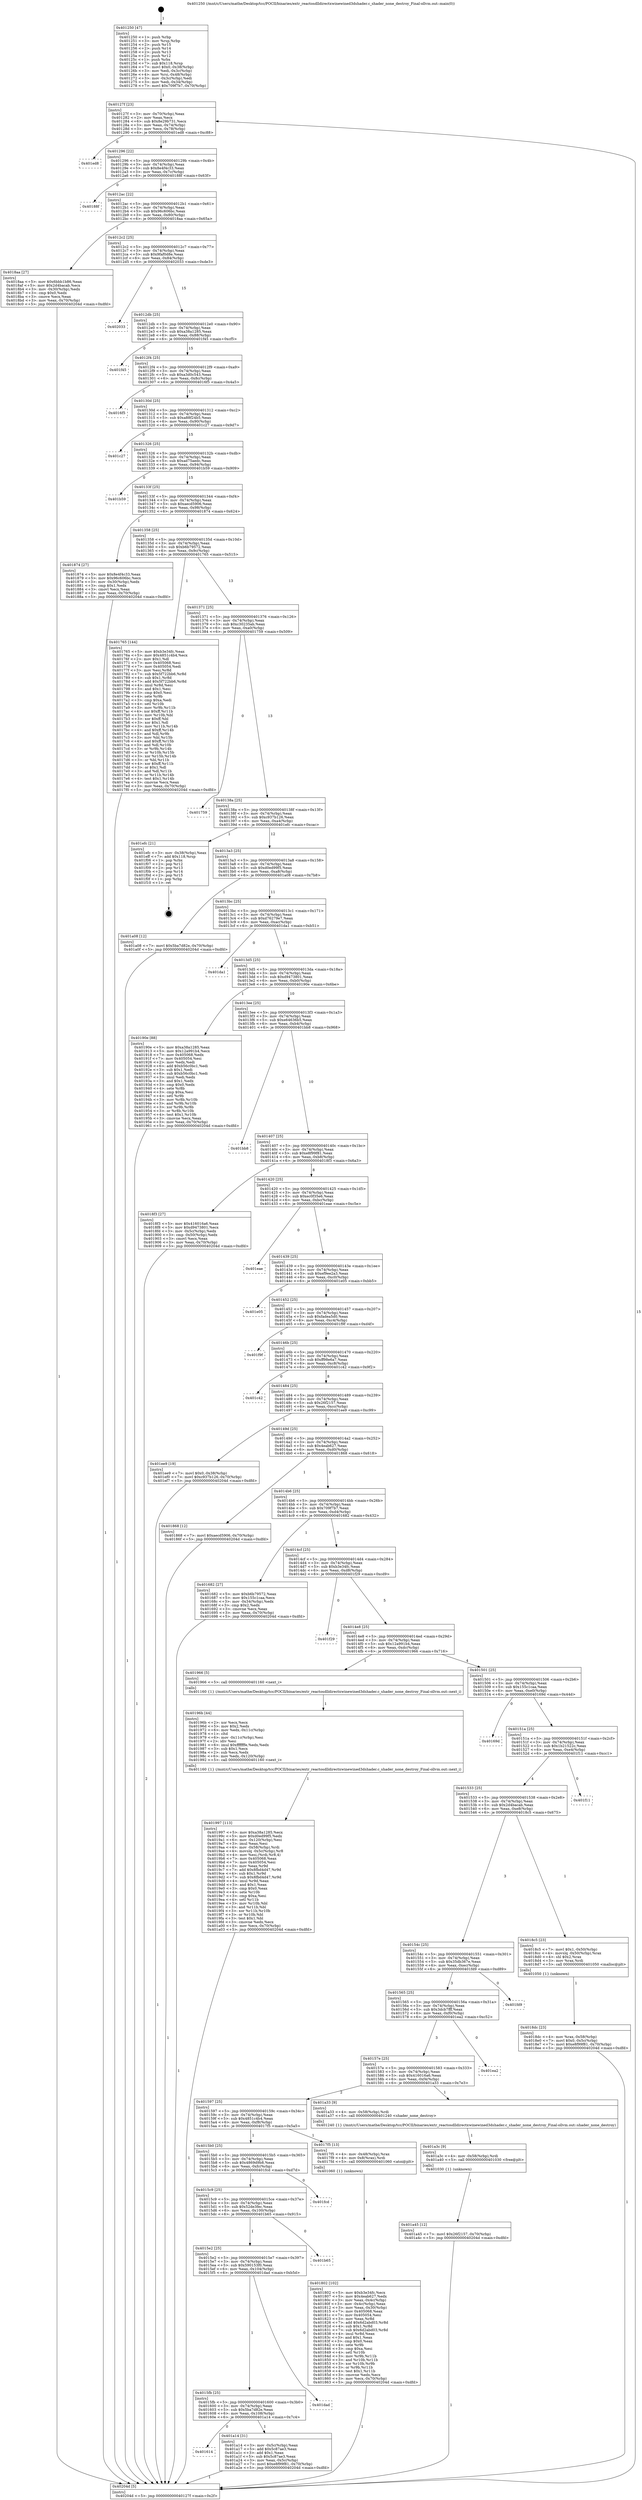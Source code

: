 digraph "0x401250" {
  label = "0x401250 (/mnt/c/Users/mathe/Desktop/tcc/POCII/binaries/extr_reactosdlldirectxwinewined3dshader.c_shader_none_destroy_Final-ollvm.out::main(0))"
  labelloc = "t"
  node[shape=record]

  Entry [label="",width=0.3,height=0.3,shape=circle,fillcolor=black,style=filled]
  "0x40127f" [label="{
     0x40127f [23]\l
     | [instrs]\l
     &nbsp;&nbsp;0x40127f \<+3\>: mov -0x70(%rbp),%eax\l
     &nbsp;&nbsp;0x401282 \<+2\>: mov %eax,%ecx\l
     &nbsp;&nbsp;0x401284 \<+6\>: sub $0x8e29b731,%ecx\l
     &nbsp;&nbsp;0x40128a \<+3\>: mov %eax,-0x74(%rbp)\l
     &nbsp;&nbsp;0x40128d \<+3\>: mov %ecx,-0x78(%rbp)\l
     &nbsp;&nbsp;0x401290 \<+6\>: je 0000000000401ed8 \<main+0xc88\>\l
  }"]
  "0x401ed8" [label="{
     0x401ed8\l
  }", style=dashed]
  "0x401296" [label="{
     0x401296 [22]\l
     | [instrs]\l
     &nbsp;&nbsp;0x401296 \<+5\>: jmp 000000000040129b \<main+0x4b\>\l
     &nbsp;&nbsp;0x40129b \<+3\>: mov -0x74(%rbp),%eax\l
     &nbsp;&nbsp;0x40129e \<+5\>: sub $0x8e4f4c33,%eax\l
     &nbsp;&nbsp;0x4012a3 \<+3\>: mov %eax,-0x7c(%rbp)\l
     &nbsp;&nbsp;0x4012a6 \<+6\>: je 000000000040188f \<main+0x63f\>\l
  }"]
  Exit [label="",width=0.3,height=0.3,shape=circle,fillcolor=black,style=filled,peripheries=2]
  "0x40188f" [label="{
     0x40188f\l
  }", style=dashed]
  "0x4012ac" [label="{
     0x4012ac [22]\l
     | [instrs]\l
     &nbsp;&nbsp;0x4012ac \<+5\>: jmp 00000000004012b1 \<main+0x61\>\l
     &nbsp;&nbsp;0x4012b1 \<+3\>: mov -0x74(%rbp),%eax\l
     &nbsp;&nbsp;0x4012b4 \<+5\>: sub $0x96c606bc,%eax\l
     &nbsp;&nbsp;0x4012b9 \<+3\>: mov %eax,-0x80(%rbp)\l
     &nbsp;&nbsp;0x4012bc \<+6\>: je 00000000004018aa \<main+0x65a\>\l
  }"]
  "0x401a45" [label="{
     0x401a45 [12]\l
     | [instrs]\l
     &nbsp;&nbsp;0x401a45 \<+7\>: movl $0x26f2157,-0x70(%rbp)\l
     &nbsp;&nbsp;0x401a4c \<+5\>: jmp 000000000040204d \<main+0xdfd\>\l
  }"]
  "0x4018aa" [label="{
     0x4018aa [27]\l
     | [instrs]\l
     &nbsp;&nbsp;0x4018aa \<+5\>: mov $0x6bbb1b86,%eax\l
     &nbsp;&nbsp;0x4018af \<+5\>: mov $0x2d4bacab,%ecx\l
     &nbsp;&nbsp;0x4018b4 \<+3\>: mov -0x30(%rbp),%edx\l
     &nbsp;&nbsp;0x4018b7 \<+3\>: cmp $0x0,%edx\l
     &nbsp;&nbsp;0x4018ba \<+3\>: cmove %ecx,%eax\l
     &nbsp;&nbsp;0x4018bd \<+3\>: mov %eax,-0x70(%rbp)\l
     &nbsp;&nbsp;0x4018c0 \<+5\>: jmp 000000000040204d \<main+0xdfd\>\l
  }"]
  "0x4012c2" [label="{
     0x4012c2 [25]\l
     | [instrs]\l
     &nbsp;&nbsp;0x4012c2 \<+5\>: jmp 00000000004012c7 \<main+0x77\>\l
     &nbsp;&nbsp;0x4012c7 \<+3\>: mov -0x74(%rbp),%eax\l
     &nbsp;&nbsp;0x4012ca \<+5\>: sub $0x9faf0d8e,%eax\l
     &nbsp;&nbsp;0x4012cf \<+6\>: mov %eax,-0x84(%rbp)\l
     &nbsp;&nbsp;0x4012d5 \<+6\>: je 0000000000402033 \<main+0xde3\>\l
  }"]
  "0x401a3c" [label="{
     0x401a3c [9]\l
     | [instrs]\l
     &nbsp;&nbsp;0x401a3c \<+4\>: mov -0x58(%rbp),%rdi\l
     &nbsp;&nbsp;0x401a40 \<+5\>: call 0000000000401030 \<free@plt\>\l
     | [calls]\l
     &nbsp;&nbsp;0x401030 \{1\} (unknown)\l
  }"]
  "0x402033" [label="{
     0x402033\l
  }", style=dashed]
  "0x4012db" [label="{
     0x4012db [25]\l
     | [instrs]\l
     &nbsp;&nbsp;0x4012db \<+5\>: jmp 00000000004012e0 \<main+0x90\>\l
     &nbsp;&nbsp;0x4012e0 \<+3\>: mov -0x74(%rbp),%eax\l
     &nbsp;&nbsp;0x4012e3 \<+5\>: sub $0xa38a1285,%eax\l
     &nbsp;&nbsp;0x4012e8 \<+6\>: mov %eax,-0x88(%rbp)\l
     &nbsp;&nbsp;0x4012ee \<+6\>: je 0000000000401f45 \<main+0xcf5\>\l
  }"]
  "0x401614" [label="{
     0x401614\l
  }", style=dashed]
  "0x401f45" [label="{
     0x401f45\l
  }", style=dashed]
  "0x4012f4" [label="{
     0x4012f4 [25]\l
     | [instrs]\l
     &nbsp;&nbsp;0x4012f4 \<+5\>: jmp 00000000004012f9 \<main+0xa9\>\l
     &nbsp;&nbsp;0x4012f9 \<+3\>: mov -0x74(%rbp),%eax\l
     &nbsp;&nbsp;0x4012fc \<+5\>: sub $0xa3d0c543,%eax\l
     &nbsp;&nbsp;0x401301 \<+6\>: mov %eax,-0x8c(%rbp)\l
     &nbsp;&nbsp;0x401307 \<+6\>: je 00000000004016f5 \<main+0x4a5\>\l
  }"]
  "0x401a14" [label="{
     0x401a14 [31]\l
     | [instrs]\l
     &nbsp;&nbsp;0x401a14 \<+3\>: mov -0x5c(%rbp),%eax\l
     &nbsp;&nbsp;0x401a17 \<+5\>: add $0x5c87ae3,%eax\l
     &nbsp;&nbsp;0x401a1c \<+3\>: add $0x1,%eax\l
     &nbsp;&nbsp;0x401a1f \<+5\>: sub $0x5c87ae3,%eax\l
     &nbsp;&nbsp;0x401a24 \<+3\>: mov %eax,-0x5c(%rbp)\l
     &nbsp;&nbsp;0x401a27 \<+7\>: movl $0xe8f99f81,-0x70(%rbp)\l
     &nbsp;&nbsp;0x401a2e \<+5\>: jmp 000000000040204d \<main+0xdfd\>\l
  }"]
  "0x4016f5" [label="{
     0x4016f5\l
  }", style=dashed]
  "0x40130d" [label="{
     0x40130d [25]\l
     | [instrs]\l
     &nbsp;&nbsp;0x40130d \<+5\>: jmp 0000000000401312 \<main+0xc2\>\l
     &nbsp;&nbsp;0x401312 \<+3\>: mov -0x74(%rbp),%eax\l
     &nbsp;&nbsp;0x401315 \<+5\>: sub $0xa88f24b5,%eax\l
     &nbsp;&nbsp;0x40131a \<+6\>: mov %eax,-0x90(%rbp)\l
     &nbsp;&nbsp;0x401320 \<+6\>: je 0000000000401c27 \<main+0x9d7\>\l
  }"]
  "0x4015fb" [label="{
     0x4015fb [25]\l
     | [instrs]\l
     &nbsp;&nbsp;0x4015fb \<+5\>: jmp 0000000000401600 \<main+0x3b0\>\l
     &nbsp;&nbsp;0x401600 \<+3\>: mov -0x74(%rbp),%eax\l
     &nbsp;&nbsp;0x401603 \<+5\>: sub $0x5ba7d82e,%eax\l
     &nbsp;&nbsp;0x401608 \<+6\>: mov %eax,-0x108(%rbp)\l
     &nbsp;&nbsp;0x40160e \<+6\>: je 0000000000401a14 \<main+0x7c4\>\l
  }"]
  "0x401c27" [label="{
     0x401c27\l
  }", style=dashed]
  "0x401326" [label="{
     0x401326 [25]\l
     | [instrs]\l
     &nbsp;&nbsp;0x401326 \<+5\>: jmp 000000000040132b \<main+0xdb\>\l
     &nbsp;&nbsp;0x40132b \<+3\>: mov -0x74(%rbp),%eax\l
     &nbsp;&nbsp;0x40132e \<+5\>: sub $0xad75aedc,%eax\l
     &nbsp;&nbsp;0x401333 \<+6\>: mov %eax,-0x94(%rbp)\l
     &nbsp;&nbsp;0x401339 \<+6\>: je 0000000000401b59 \<main+0x909\>\l
  }"]
  "0x401dad" [label="{
     0x401dad\l
  }", style=dashed]
  "0x401b59" [label="{
     0x401b59\l
  }", style=dashed]
  "0x40133f" [label="{
     0x40133f [25]\l
     | [instrs]\l
     &nbsp;&nbsp;0x40133f \<+5\>: jmp 0000000000401344 \<main+0xf4\>\l
     &nbsp;&nbsp;0x401344 \<+3\>: mov -0x74(%rbp),%eax\l
     &nbsp;&nbsp;0x401347 \<+5\>: sub $0xaecd5906,%eax\l
     &nbsp;&nbsp;0x40134c \<+6\>: mov %eax,-0x98(%rbp)\l
     &nbsp;&nbsp;0x401352 \<+6\>: je 0000000000401874 \<main+0x624\>\l
  }"]
  "0x4015e2" [label="{
     0x4015e2 [25]\l
     | [instrs]\l
     &nbsp;&nbsp;0x4015e2 \<+5\>: jmp 00000000004015e7 \<main+0x397\>\l
     &nbsp;&nbsp;0x4015e7 \<+3\>: mov -0x74(%rbp),%eax\l
     &nbsp;&nbsp;0x4015ea \<+5\>: sub $0x590153f0,%eax\l
     &nbsp;&nbsp;0x4015ef \<+6\>: mov %eax,-0x104(%rbp)\l
     &nbsp;&nbsp;0x4015f5 \<+6\>: je 0000000000401dad \<main+0xb5d\>\l
  }"]
  "0x401874" [label="{
     0x401874 [27]\l
     | [instrs]\l
     &nbsp;&nbsp;0x401874 \<+5\>: mov $0x8e4f4c33,%eax\l
     &nbsp;&nbsp;0x401879 \<+5\>: mov $0x96c606bc,%ecx\l
     &nbsp;&nbsp;0x40187e \<+3\>: mov -0x30(%rbp),%edx\l
     &nbsp;&nbsp;0x401881 \<+3\>: cmp $0x1,%edx\l
     &nbsp;&nbsp;0x401884 \<+3\>: cmovl %ecx,%eax\l
     &nbsp;&nbsp;0x401887 \<+3\>: mov %eax,-0x70(%rbp)\l
     &nbsp;&nbsp;0x40188a \<+5\>: jmp 000000000040204d \<main+0xdfd\>\l
  }"]
  "0x401358" [label="{
     0x401358 [25]\l
     | [instrs]\l
     &nbsp;&nbsp;0x401358 \<+5\>: jmp 000000000040135d \<main+0x10d\>\l
     &nbsp;&nbsp;0x40135d \<+3\>: mov -0x74(%rbp),%eax\l
     &nbsp;&nbsp;0x401360 \<+5\>: sub $0xb6b79572,%eax\l
     &nbsp;&nbsp;0x401365 \<+6\>: mov %eax,-0x9c(%rbp)\l
     &nbsp;&nbsp;0x40136b \<+6\>: je 0000000000401765 \<main+0x515\>\l
  }"]
  "0x401b65" [label="{
     0x401b65\l
  }", style=dashed]
  "0x401765" [label="{
     0x401765 [144]\l
     | [instrs]\l
     &nbsp;&nbsp;0x401765 \<+5\>: mov $0xb3e34fc,%eax\l
     &nbsp;&nbsp;0x40176a \<+5\>: mov $0x4851c4b4,%ecx\l
     &nbsp;&nbsp;0x40176f \<+2\>: mov $0x1,%dl\l
     &nbsp;&nbsp;0x401771 \<+7\>: mov 0x405068,%esi\l
     &nbsp;&nbsp;0x401778 \<+7\>: mov 0x405054,%edi\l
     &nbsp;&nbsp;0x40177f \<+3\>: mov %esi,%r8d\l
     &nbsp;&nbsp;0x401782 \<+7\>: sub $0x5f722bb6,%r8d\l
     &nbsp;&nbsp;0x401789 \<+4\>: sub $0x1,%r8d\l
     &nbsp;&nbsp;0x40178d \<+7\>: add $0x5f722bb6,%r8d\l
     &nbsp;&nbsp;0x401794 \<+4\>: imul %r8d,%esi\l
     &nbsp;&nbsp;0x401798 \<+3\>: and $0x1,%esi\l
     &nbsp;&nbsp;0x40179b \<+3\>: cmp $0x0,%esi\l
     &nbsp;&nbsp;0x40179e \<+4\>: sete %r9b\l
     &nbsp;&nbsp;0x4017a2 \<+3\>: cmp $0xa,%edi\l
     &nbsp;&nbsp;0x4017a5 \<+4\>: setl %r10b\l
     &nbsp;&nbsp;0x4017a9 \<+3\>: mov %r9b,%r11b\l
     &nbsp;&nbsp;0x4017ac \<+4\>: xor $0xff,%r11b\l
     &nbsp;&nbsp;0x4017b0 \<+3\>: mov %r10b,%bl\l
     &nbsp;&nbsp;0x4017b3 \<+3\>: xor $0xff,%bl\l
     &nbsp;&nbsp;0x4017b6 \<+3\>: xor $0x1,%dl\l
     &nbsp;&nbsp;0x4017b9 \<+3\>: mov %r11b,%r14b\l
     &nbsp;&nbsp;0x4017bc \<+4\>: and $0xff,%r14b\l
     &nbsp;&nbsp;0x4017c0 \<+3\>: and %dl,%r9b\l
     &nbsp;&nbsp;0x4017c3 \<+3\>: mov %bl,%r15b\l
     &nbsp;&nbsp;0x4017c6 \<+4\>: and $0xff,%r15b\l
     &nbsp;&nbsp;0x4017ca \<+3\>: and %dl,%r10b\l
     &nbsp;&nbsp;0x4017cd \<+3\>: or %r9b,%r14b\l
     &nbsp;&nbsp;0x4017d0 \<+3\>: or %r10b,%r15b\l
     &nbsp;&nbsp;0x4017d3 \<+3\>: xor %r15b,%r14b\l
     &nbsp;&nbsp;0x4017d6 \<+3\>: or %bl,%r11b\l
     &nbsp;&nbsp;0x4017d9 \<+4\>: xor $0xff,%r11b\l
     &nbsp;&nbsp;0x4017dd \<+3\>: or $0x1,%dl\l
     &nbsp;&nbsp;0x4017e0 \<+3\>: and %dl,%r11b\l
     &nbsp;&nbsp;0x4017e3 \<+3\>: or %r11b,%r14b\l
     &nbsp;&nbsp;0x4017e6 \<+4\>: test $0x1,%r14b\l
     &nbsp;&nbsp;0x4017ea \<+3\>: cmovne %ecx,%eax\l
     &nbsp;&nbsp;0x4017ed \<+3\>: mov %eax,-0x70(%rbp)\l
     &nbsp;&nbsp;0x4017f0 \<+5\>: jmp 000000000040204d \<main+0xdfd\>\l
  }"]
  "0x401371" [label="{
     0x401371 [25]\l
     | [instrs]\l
     &nbsp;&nbsp;0x401371 \<+5\>: jmp 0000000000401376 \<main+0x126\>\l
     &nbsp;&nbsp;0x401376 \<+3\>: mov -0x74(%rbp),%eax\l
     &nbsp;&nbsp;0x401379 \<+5\>: sub $0xc30235ab,%eax\l
     &nbsp;&nbsp;0x40137e \<+6\>: mov %eax,-0xa0(%rbp)\l
     &nbsp;&nbsp;0x401384 \<+6\>: je 0000000000401759 \<main+0x509\>\l
  }"]
  "0x4015c9" [label="{
     0x4015c9 [25]\l
     | [instrs]\l
     &nbsp;&nbsp;0x4015c9 \<+5\>: jmp 00000000004015ce \<main+0x37e\>\l
     &nbsp;&nbsp;0x4015ce \<+3\>: mov -0x74(%rbp),%eax\l
     &nbsp;&nbsp;0x4015d1 \<+5\>: sub $0x52de3fec,%eax\l
     &nbsp;&nbsp;0x4015d6 \<+6\>: mov %eax,-0x100(%rbp)\l
     &nbsp;&nbsp;0x4015dc \<+6\>: je 0000000000401b65 \<main+0x915\>\l
  }"]
  "0x401759" [label="{
     0x401759\l
  }", style=dashed]
  "0x40138a" [label="{
     0x40138a [25]\l
     | [instrs]\l
     &nbsp;&nbsp;0x40138a \<+5\>: jmp 000000000040138f \<main+0x13f\>\l
     &nbsp;&nbsp;0x40138f \<+3\>: mov -0x74(%rbp),%eax\l
     &nbsp;&nbsp;0x401392 \<+5\>: sub $0xc937b126,%eax\l
     &nbsp;&nbsp;0x401397 \<+6\>: mov %eax,-0xa4(%rbp)\l
     &nbsp;&nbsp;0x40139d \<+6\>: je 0000000000401efc \<main+0xcac\>\l
  }"]
  "0x401fcd" [label="{
     0x401fcd\l
  }", style=dashed]
  "0x401efc" [label="{
     0x401efc [21]\l
     | [instrs]\l
     &nbsp;&nbsp;0x401efc \<+3\>: mov -0x38(%rbp),%eax\l
     &nbsp;&nbsp;0x401eff \<+7\>: add $0x118,%rsp\l
     &nbsp;&nbsp;0x401f06 \<+1\>: pop %rbx\l
     &nbsp;&nbsp;0x401f07 \<+2\>: pop %r12\l
     &nbsp;&nbsp;0x401f09 \<+2\>: pop %r13\l
     &nbsp;&nbsp;0x401f0b \<+2\>: pop %r14\l
     &nbsp;&nbsp;0x401f0d \<+2\>: pop %r15\l
     &nbsp;&nbsp;0x401f0f \<+1\>: pop %rbp\l
     &nbsp;&nbsp;0x401f10 \<+1\>: ret\l
  }"]
  "0x4013a3" [label="{
     0x4013a3 [25]\l
     | [instrs]\l
     &nbsp;&nbsp;0x4013a3 \<+5\>: jmp 00000000004013a8 \<main+0x158\>\l
     &nbsp;&nbsp;0x4013a8 \<+3\>: mov -0x74(%rbp),%eax\l
     &nbsp;&nbsp;0x4013ab \<+5\>: sub $0xd0ed99f5,%eax\l
     &nbsp;&nbsp;0x4013b0 \<+6\>: mov %eax,-0xa8(%rbp)\l
     &nbsp;&nbsp;0x4013b6 \<+6\>: je 0000000000401a08 \<main+0x7b8\>\l
  }"]
  "0x401997" [label="{
     0x401997 [113]\l
     | [instrs]\l
     &nbsp;&nbsp;0x401997 \<+5\>: mov $0xa38a1285,%ecx\l
     &nbsp;&nbsp;0x40199c \<+5\>: mov $0xd0ed99f5,%edx\l
     &nbsp;&nbsp;0x4019a1 \<+6\>: mov -0x120(%rbp),%esi\l
     &nbsp;&nbsp;0x4019a7 \<+3\>: imul %eax,%esi\l
     &nbsp;&nbsp;0x4019aa \<+4\>: mov -0x58(%rbp),%rdi\l
     &nbsp;&nbsp;0x4019ae \<+4\>: movslq -0x5c(%rbp),%r8\l
     &nbsp;&nbsp;0x4019b2 \<+4\>: mov %esi,(%rdi,%r8,4)\l
     &nbsp;&nbsp;0x4019b6 \<+7\>: mov 0x405068,%eax\l
     &nbsp;&nbsp;0x4019bd \<+7\>: mov 0x405054,%esi\l
     &nbsp;&nbsp;0x4019c4 \<+3\>: mov %eax,%r9d\l
     &nbsp;&nbsp;0x4019c7 \<+7\>: add $0x8fbd4d47,%r9d\l
     &nbsp;&nbsp;0x4019ce \<+4\>: sub $0x1,%r9d\l
     &nbsp;&nbsp;0x4019d2 \<+7\>: sub $0x8fbd4d47,%r9d\l
     &nbsp;&nbsp;0x4019d9 \<+4\>: imul %r9d,%eax\l
     &nbsp;&nbsp;0x4019dd \<+3\>: and $0x1,%eax\l
     &nbsp;&nbsp;0x4019e0 \<+3\>: cmp $0x0,%eax\l
     &nbsp;&nbsp;0x4019e3 \<+4\>: sete %r10b\l
     &nbsp;&nbsp;0x4019e7 \<+3\>: cmp $0xa,%esi\l
     &nbsp;&nbsp;0x4019ea \<+4\>: setl %r11b\l
     &nbsp;&nbsp;0x4019ee \<+3\>: mov %r10b,%bl\l
     &nbsp;&nbsp;0x4019f1 \<+3\>: and %r11b,%bl\l
     &nbsp;&nbsp;0x4019f4 \<+3\>: xor %r11b,%r10b\l
     &nbsp;&nbsp;0x4019f7 \<+3\>: or %r10b,%bl\l
     &nbsp;&nbsp;0x4019fa \<+3\>: test $0x1,%bl\l
     &nbsp;&nbsp;0x4019fd \<+3\>: cmovne %edx,%ecx\l
     &nbsp;&nbsp;0x401a00 \<+3\>: mov %ecx,-0x70(%rbp)\l
     &nbsp;&nbsp;0x401a03 \<+5\>: jmp 000000000040204d \<main+0xdfd\>\l
  }"]
  "0x401a08" [label="{
     0x401a08 [12]\l
     | [instrs]\l
     &nbsp;&nbsp;0x401a08 \<+7\>: movl $0x5ba7d82e,-0x70(%rbp)\l
     &nbsp;&nbsp;0x401a0f \<+5\>: jmp 000000000040204d \<main+0xdfd\>\l
  }"]
  "0x4013bc" [label="{
     0x4013bc [25]\l
     | [instrs]\l
     &nbsp;&nbsp;0x4013bc \<+5\>: jmp 00000000004013c1 \<main+0x171\>\l
     &nbsp;&nbsp;0x4013c1 \<+3\>: mov -0x74(%rbp),%eax\l
     &nbsp;&nbsp;0x4013c4 \<+5\>: sub $0xd76279e7,%eax\l
     &nbsp;&nbsp;0x4013c9 \<+6\>: mov %eax,-0xac(%rbp)\l
     &nbsp;&nbsp;0x4013cf \<+6\>: je 0000000000401da1 \<main+0xb51\>\l
  }"]
  "0x40196b" [label="{
     0x40196b [44]\l
     | [instrs]\l
     &nbsp;&nbsp;0x40196b \<+2\>: xor %ecx,%ecx\l
     &nbsp;&nbsp;0x40196d \<+5\>: mov $0x2,%edx\l
     &nbsp;&nbsp;0x401972 \<+6\>: mov %edx,-0x11c(%rbp)\l
     &nbsp;&nbsp;0x401978 \<+1\>: cltd\l
     &nbsp;&nbsp;0x401979 \<+6\>: mov -0x11c(%rbp),%esi\l
     &nbsp;&nbsp;0x40197f \<+2\>: idiv %esi\l
     &nbsp;&nbsp;0x401981 \<+6\>: imul $0xfffffffe,%edx,%edx\l
     &nbsp;&nbsp;0x401987 \<+3\>: sub $0x1,%ecx\l
     &nbsp;&nbsp;0x40198a \<+2\>: sub %ecx,%edx\l
     &nbsp;&nbsp;0x40198c \<+6\>: mov %edx,-0x120(%rbp)\l
     &nbsp;&nbsp;0x401992 \<+5\>: call 0000000000401160 \<next_i\>\l
     | [calls]\l
     &nbsp;&nbsp;0x401160 \{1\} (/mnt/c/Users/mathe/Desktop/tcc/POCII/binaries/extr_reactosdlldirectxwinewined3dshader.c_shader_none_destroy_Final-ollvm.out::next_i)\l
  }"]
  "0x401da1" [label="{
     0x401da1\l
  }", style=dashed]
  "0x4013d5" [label="{
     0x4013d5 [25]\l
     | [instrs]\l
     &nbsp;&nbsp;0x4013d5 \<+5\>: jmp 00000000004013da \<main+0x18a\>\l
     &nbsp;&nbsp;0x4013da \<+3\>: mov -0x74(%rbp),%eax\l
     &nbsp;&nbsp;0x4013dd \<+5\>: sub $0xd9473801,%eax\l
     &nbsp;&nbsp;0x4013e2 \<+6\>: mov %eax,-0xb0(%rbp)\l
     &nbsp;&nbsp;0x4013e8 \<+6\>: je 000000000040190e \<main+0x6be\>\l
  }"]
  "0x4018dc" [label="{
     0x4018dc [23]\l
     | [instrs]\l
     &nbsp;&nbsp;0x4018dc \<+4\>: mov %rax,-0x58(%rbp)\l
     &nbsp;&nbsp;0x4018e0 \<+7\>: movl $0x0,-0x5c(%rbp)\l
     &nbsp;&nbsp;0x4018e7 \<+7\>: movl $0xe8f99f81,-0x70(%rbp)\l
     &nbsp;&nbsp;0x4018ee \<+5\>: jmp 000000000040204d \<main+0xdfd\>\l
  }"]
  "0x40190e" [label="{
     0x40190e [88]\l
     | [instrs]\l
     &nbsp;&nbsp;0x40190e \<+5\>: mov $0xa38a1285,%eax\l
     &nbsp;&nbsp;0x401913 \<+5\>: mov $0x12a991b4,%ecx\l
     &nbsp;&nbsp;0x401918 \<+7\>: mov 0x405068,%edx\l
     &nbsp;&nbsp;0x40191f \<+7\>: mov 0x405054,%esi\l
     &nbsp;&nbsp;0x401926 \<+2\>: mov %edx,%edi\l
     &nbsp;&nbsp;0x401928 \<+6\>: add $0xb56c0bc1,%edi\l
     &nbsp;&nbsp;0x40192e \<+3\>: sub $0x1,%edi\l
     &nbsp;&nbsp;0x401931 \<+6\>: sub $0xb56c0bc1,%edi\l
     &nbsp;&nbsp;0x401937 \<+3\>: imul %edi,%edx\l
     &nbsp;&nbsp;0x40193a \<+3\>: and $0x1,%edx\l
     &nbsp;&nbsp;0x40193d \<+3\>: cmp $0x0,%edx\l
     &nbsp;&nbsp;0x401940 \<+4\>: sete %r8b\l
     &nbsp;&nbsp;0x401944 \<+3\>: cmp $0xa,%esi\l
     &nbsp;&nbsp;0x401947 \<+4\>: setl %r9b\l
     &nbsp;&nbsp;0x40194b \<+3\>: mov %r8b,%r10b\l
     &nbsp;&nbsp;0x40194e \<+3\>: and %r9b,%r10b\l
     &nbsp;&nbsp;0x401951 \<+3\>: xor %r9b,%r8b\l
     &nbsp;&nbsp;0x401954 \<+3\>: or %r8b,%r10b\l
     &nbsp;&nbsp;0x401957 \<+4\>: test $0x1,%r10b\l
     &nbsp;&nbsp;0x40195b \<+3\>: cmovne %ecx,%eax\l
     &nbsp;&nbsp;0x40195e \<+3\>: mov %eax,-0x70(%rbp)\l
     &nbsp;&nbsp;0x401961 \<+5\>: jmp 000000000040204d \<main+0xdfd\>\l
  }"]
  "0x4013ee" [label="{
     0x4013ee [25]\l
     | [instrs]\l
     &nbsp;&nbsp;0x4013ee \<+5\>: jmp 00000000004013f3 \<main+0x1a3\>\l
     &nbsp;&nbsp;0x4013f3 \<+3\>: mov -0x74(%rbp),%eax\l
     &nbsp;&nbsp;0x4013f6 \<+5\>: sub $0xe64636b5,%eax\l
     &nbsp;&nbsp;0x4013fb \<+6\>: mov %eax,-0xb4(%rbp)\l
     &nbsp;&nbsp;0x401401 \<+6\>: je 0000000000401bb8 \<main+0x968\>\l
  }"]
  "0x401802" [label="{
     0x401802 [102]\l
     | [instrs]\l
     &nbsp;&nbsp;0x401802 \<+5\>: mov $0xb3e34fc,%ecx\l
     &nbsp;&nbsp;0x401807 \<+5\>: mov $0x4eab627,%edx\l
     &nbsp;&nbsp;0x40180c \<+3\>: mov %eax,-0x4c(%rbp)\l
     &nbsp;&nbsp;0x40180f \<+3\>: mov -0x4c(%rbp),%eax\l
     &nbsp;&nbsp;0x401812 \<+3\>: mov %eax,-0x30(%rbp)\l
     &nbsp;&nbsp;0x401815 \<+7\>: mov 0x405068,%eax\l
     &nbsp;&nbsp;0x40181c \<+7\>: mov 0x405054,%esi\l
     &nbsp;&nbsp;0x401823 \<+3\>: mov %eax,%r8d\l
     &nbsp;&nbsp;0x401826 \<+7\>: add $0x6d2abd03,%r8d\l
     &nbsp;&nbsp;0x40182d \<+4\>: sub $0x1,%r8d\l
     &nbsp;&nbsp;0x401831 \<+7\>: sub $0x6d2abd03,%r8d\l
     &nbsp;&nbsp;0x401838 \<+4\>: imul %r8d,%eax\l
     &nbsp;&nbsp;0x40183c \<+3\>: and $0x1,%eax\l
     &nbsp;&nbsp;0x40183f \<+3\>: cmp $0x0,%eax\l
     &nbsp;&nbsp;0x401842 \<+4\>: sete %r9b\l
     &nbsp;&nbsp;0x401846 \<+3\>: cmp $0xa,%esi\l
     &nbsp;&nbsp;0x401849 \<+4\>: setl %r10b\l
     &nbsp;&nbsp;0x40184d \<+3\>: mov %r9b,%r11b\l
     &nbsp;&nbsp;0x401850 \<+3\>: and %r10b,%r11b\l
     &nbsp;&nbsp;0x401853 \<+3\>: xor %r10b,%r9b\l
     &nbsp;&nbsp;0x401856 \<+3\>: or %r9b,%r11b\l
     &nbsp;&nbsp;0x401859 \<+4\>: test $0x1,%r11b\l
     &nbsp;&nbsp;0x40185d \<+3\>: cmovne %edx,%ecx\l
     &nbsp;&nbsp;0x401860 \<+3\>: mov %ecx,-0x70(%rbp)\l
     &nbsp;&nbsp;0x401863 \<+5\>: jmp 000000000040204d \<main+0xdfd\>\l
  }"]
  "0x401bb8" [label="{
     0x401bb8\l
  }", style=dashed]
  "0x401407" [label="{
     0x401407 [25]\l
     | [instrs]\l
     &nbsp;&nbsp;0x401407 \<+5\>: jmp 000000000040140c \<main+0x1bc\>\l
     &nbsp;&nbsp;0x40140c \<+3\>: mov -0x74(%rbp),%eax\l
     &nbsp;&nbsp;0x40140f \<+5\>: sub $0xe8f99f81,%eax\l
     &nbsp;&nbsp;0x401414 \<+6\>: mov %eax,-0xb8(%rbp)\l
     &nbsp;&nbsp;0x40141a \<+6\>: je 00000000004018f3 \<main+0x6a3\>\l
  }"]
  "0x4015b0" [label="{
     0x4015b0 [25]\l
     | [instrs]\l
     &nbsp;&nbsp;0x4015b0 \<+5\>: jmp 00000000004015b5 \<main+0x365\>\l
     &nbsp;&nbsp;0x4015b5 \<+3\>: mov -0x74(%rbp),%eax\l
     &nbsp;&nbsp;0x4015b8 \<+5\>: sub $0x4869d9b8,%eax\l
     &nbsp;&nbsp;0x4015bd \<+6\>: mov %eax,-0xfc(%rbp)\l
     &nbsp;&nbsp;0x4015c3 \<+6\>: je 0000000000401fcd \<main+0xd7d\>\l
  }"]
  "0x4018f3" [label="{
     0x4018f3 [27]\l
     | [instrs]\l
     &nbsp;&nbsp;0x4018f3 \<+5\>: mov $0x416016a6,%eax\l
     &nbsp;&nbsp;0x4018f8 \<+5\>: mov $0xd9473801,%ecx\l
     &nbsp;&nbsp;0x4018fd \<+3\>: mov -0x5c(%rbp),%edx\l
     &nbsp;&nbsp;0x401900 \<+3\>: cmp -0x50(%rbp),%edx\l
     &nbsp;&nbsp;0x401903 \<+3\>: cmovl %ecx,%eax\l
     &nbsp;&nbsp;0x401906 \<+3\>: mov %eax,-0x70(%rbp)\l
     &nbsp;&nbsp;0x401909 \<+5\>: jmp 000000000040204d \<main+0xdfd\>\l
  }"]
  "0x401420" [label="{
     0x401420 [25]\l
     | [instrs]\l
     &nbsp;&nbsp;0x401420 \<+5\>: jmp 0000000000401425 \<main+0x1d5\>\l
     &nbsp;&nbsp;0x401425 \<+3\>: mov -0x74(%rbp),%eax\l
     &nbsp;&nbsp;0x401428 \<+5\>: sub $0xec0f35e6,%eax\l
     &nbsp;&nbsp;0x40142d \<+6\>: mov %eax,-0xbc(%rbp)\l
     &nbsp;&nbsp;0x401433 \<+6\>: je 0000000000401eae \<main+0xc5e\>\l
  }"]
  "0x4017f5" [label="{
     0x4017f5 [13]\l
     | [instrs]\l
     &nbsp;&nbsp;0x4017f5 \<+4\>: mov -0x48(%rbp),%rax\l
     &nbsp;&nbsp;0x4017f9 \<+4\>: mov 0x8(%rax),%rdi\l
     &nbsp;&nbsp;0x4017fd \<+5\>: call 0000000000401060 \<atoi@plt\>\l
     | [calls]\l
     &nbsp;&nbsp;0x401060 \{1\} (unknown)\l
  }"]
  "0x401eae" [label="{
     0x401eae\l
  }", style=dashed]
  "0x401439" [label="{
     0x401439 [25]\l
     | [instrs]\l
     &nbsp;&nbsp;0x401439 \<+5\>: jmp 000000000040143e \<main+0x1ee\>\l
     &nbsp;&nbsp;0x40143e \<+3\>: mov -0x74(%rbp),%eax\l
     &nbsp;&nbsp;0x401441 \<+5\>: sub $0xef9ee2a3,%eax\l
     &nbsp;&nbsp;0x401446 \<+6\>: mov %eax,-0xc0(%rbp)\l
     &nbsp;&nbsp;0x40144c \<+6\>: je 0000000000401e05 \<main+0xbb5\>\l
  }"]
  "0x401597" [label="{
     0x401597 [25]\l
     | [instrs]\l
     &nbsp;&nbsp;0x401597 \<+5\>: jmp 000000000040159c \<main+0x34c\>\l
     &nbsp;&nbsp;0x40159c \<+3\>: mov -0x74(%rbp),%eax\l
     &nbsp;&nbsp;0x40159f \<+5\>: sub $0x4851c4b4,%eax\l
     &nbsp;&nbsp;0x4015a4 \<+6\>: mov %eax,-0xf8(%rbp)\l
     &nbsp;&nbsp;0x4015aa \<+6\>: je 00000000004017f5 \<main+0x5a5\>\l
  }"]
  "0x401e05" [label="{
     0x401e05\l
  }", style=dashed]
  "0x401452" [label="{
     0x401452 [25]\l
     | [instrs]\l
     &nbsp;&nbsp;0x401452 \<+5\>: jmp 0000000000401457 \<main+0x207\>\l
     &nbsp;&nbsp;0x401457 \<+3\>: mov -0x74(%rbp),%eax\l
     &nbsp;&nbsp;0x40145a \<+5\>: sub $0xfadea5d0,%eax\l
     &nbsp;&nbsp;0x40145f \<+6\>: mov %eax,-0xc4(%rbp)\l
     &nbsp;&nbsp;0x401465 \<+6\>: je 0000000000401f9f \<main+0xd4f\>\l
  }"]
  "0x401a33" [label="{
     0x401a33 [9]\l
     | [instrs]\l
     &nbsp;&nbsp;0x401a33 \<+4\>: mov -0x58(%rbp),%rdi\l
     &nbsp;&nbsp;0x401a37 \<+5\>: call 0000000000401240 \<shader_none_destroy\>\l
     | [calls]\l
     &nbsp;&nbsp;0x401240 \{1\} (/mnt/c/Users/mathe/Desktop/tcc/POCII/binaries/extr_reactosdlldirectxwinewined3dshader.c_shader_none_destroy_Final-ollvm.out::shader_none_destroy)\l
  }"]
  "0x401f9f" [label="{
     0x401f9f\l
  }", style=dashed]
  "0x40146b" [label="{
     0x40146b [25]\l
     | [instrs]\l
     &nbsp;&nbsp;0x40146b \<+5\>: jmp 0000000000401470 \<main+0x220\>\l
     &nbsp;&nbsp;0x401470 \<+3\>: mov -0x74(%rbp),%eax\l
     &nbsp;&nbsp;0x401473 \<+5\>: sub $0xff98e6a7,%eax\l
     &nbsp;&nbsp;0x401478 \<+6\>: mov %eax,-0xc8(%rbp)\l
     &nbsp;&nbsp;0x40147e \<+6\>: je 0000000000401c42 \<main+0x9f2\>\l
  }"]
  "0x40157e" [label="{
     0x40157e [25]\l
     | [instrs]\l
     &nbsp;&nbsp;0x40157e \<+5\>: jmp 0000000000401583 \<main+0x333\>\l
     &nbsp;&nbsp;0x401583 \<+3\>: mov -0x74(%rbp),%eax\l
     &nbsp;&nbsp;0x401586 \<+5\>: sub $0x416016a6,%eax\l
     &nbsp;&nbsp;0x40158b \<+6\>: mov %eax,-0xf4(%rbp)\l
     &nbsp;&nbsp;0x401591 \<+6\>: je 0000000000401a33 \<main+0x7e3\>\l
  }"]
  "0x401c42" [label="{
     0x401c42\l
  }", style=dashed]
  "0x401484" [label="{
     0x401484 [25]\l
     | [instrs]\l
     &nbsp;&nbsp;0x401484 \<+5\>: jmp 0000000000401489 \<main+0x239\>\l
     &nbsp;&nbsp;0x401489 \<+3\>: mov -0x74(%rbp),%eax\l
     &nbsp;&nbsp;0x40148c \<+5\>: sub $0x26f2157,%eax\l
     &nbsp;&nbsp;0x401491 \<+6\>: mov %eax,-0xcc(%rbp)\l
     &nbsp;&nbsp;0x401497 \<+6\>: je 0000000000401ee9 \<main+0xc99\>\l
  }"]
  "0x401ea2" [label="{
     0x401ea2\l
  }", style=dashed]
  "0x401ee9" [label="{
     0x401ee9 [19]\l
     | [instrs]\l
     &nbsp;&nbsp;0x401ee9 \<+7\>: movl $0x0,-0x38(%rbp)\l
     &nbsp;&nbsp;0x401ef0 \<+7\>: movl $0xc937b126,-0x70(%rbp)\l
     &nbsp;&nbsp;0x401ef7 \<+5\>: jmp 000000000040204d \<main+0xdfd\>\l
  }"]
  "0x40149d" [label="{
     0x40149d [25]\l
     | [instrs]\l
     &nbsp;&nbsp;0x40149d \<+5\>: jmp 00000000004014a2 \<main+0x252\>\l
     &nbsp;&nbsp;0x4014a2 \<+3\>: mov -0x74(%rbp),%eax\l
     &nbsp;&nbsp;0x4014a5 \<+5\>: sub $0x4eab627,%eax\l
     &nbsp;&nbsp;0x4014aa \<+6\>: mov %eax,-0xd0(%rbp)\l
     &nbsp;&nbsp;0x4014b0 \<+6\>: je 0000000000401868 \<main+0x618\>\l
  }"]
  "0x401565" [label="{
     0x401565 [25]\l
     | [instrs]\l
     &nbsp;&nbsp;0x401565 \<+5\>: jmp 000000000040156a \<main+0x31a\>\l
     &nbsp;&nbsp;0x40156a \<+3\>: mov -0x74(%rbp),%eax\l
     &nbsp;&nbsp;0x40156d \<+5\>: sub $0x3dcb7fff,%eax\l
     &nbsp;&nbsp;0x401572 \<+6\>: mov %eax,-0xf0(%rbp)\l
     &nbsp;&nbsp;0x401578 \<+6\>: je 0000000000401ea2 \<main+0xc52\>\l
  }"]
  "0x401868" [label="{
     0x401868 [12]\l
     | [instrs]\l
     &nbsp;&nbsp;0x401868 \<+7\>: movl $0xaecd5906,-0x70(%rbp)\l
     &nbsp;&nbsp;0x40186f \<+5\>: jmp 000000000040204d \<main+0xdfd\>\l
  }"]
  "0x4014b6" [label="{
     0x4014b6 [25]\l
     | [instrs]\l
     &nbsp;&nbsp;0x4014b6 \<+5\>: jmp 00000000004014bb \<main+0x26b\>\l
     &nbsp;&nbsp;0x4014bb \<+3\>: mov -0x74(%rbp),%eax\l
     &nbsp;&nbsp;0x4014be \<+5\>: sub $0x709f7b7,%eax\l
     &nbsp;&nbsp;0x4014c3 \<+6\>: mov %eax,-0xd4(%rbp)\l
     &nbsp;&nbsp;0x4014c9 \<+6\>: je 0000000000401682 \<main+0x432\>\l
  }"]
  "0x401fd9" [label="{
     0x401fd9\l
  }", style=dashed]
  "0x401682" [label="{
     0x401682 [27]\l
     | [instrs]\l
     &nbsp;&nbsp;0x401682 \<+5\>: mov $0xb6b79572,%eax\l
     &nbsp;&nbsp;0x401687 \<+5\>: mov $0x155c1caa,%ecx\l
     &nbsp;&nbsp;0x40168c \<+3\>: mov -0x34(%rbp),%edx\l
     &nbsp;&nbsp;0x40168f \<+3\>: cmp $0x2,%edx\l
     &nbsp;&nbsp;0x401692 \<+3\>: cmovne %ecx,%eax\l
     &nbsp;&nbsp;0x401695 \<+3\>: mov %eax,-0x70(%rbp)\l
     &nbsp;&nbsp;0x401698 \<+5\>: jmp 000000000040204d \<main+0xdfd\>\l
  }"]
  "0x4014cf" [label="{
     0x4014cf [25]\l
     | [instrs]\l
     &nbsp;&nbsp;0x4014cf \<+5\>: jmp 00000000004014d4 \<main+0x284\>\l
     &nbsp;&nbsp;0x4014d4 \<+3\>: mov -0x74(%rbp),%eax\l
     &nbsp;&nbsp;0x4014d7 \<+5\>: sub $0xb3e34fc,%eax\l
     &nbsp;&nbsp;0x4014dc \<+6\>: mov %eax,-0xd8(%rbp)\l
     &nbsp;&nbsp;0x4014e2 \<+6\>: je 0000000000401f29 \<main+0xcd9\>\l
  }"]
  "0x40204d" [label="{
     0x40204d [5]\l
     | [instrs]\l
     &nbsp;&nbsp;0x40204d \<+5\>: jmp 000000000040127f \<main+0x2f\>\l
  }"]
  "0x401250" [label="{
     0x401250 [47]\l
     | [instrs]\l
     &nbsp;&nbsp;0x401250 \<+1\>: push %rbp\l
     &nbsp;&nbsp;0x401251 \<+3\>: mov %rsp,%rbp\l
     &nbsp;&nbsp;0x401254 \<+2\>: push %r15\l
     &nbsp;&nbsp;0x401256 \<+2\>: push %r14\l
     &nbsp;&nbsp;0x401258 \<+2\>: push %r13\l
     &nbsp;&nbsp;0x40125a \<+2\>: push %r12\l
     &nbsp;&nbsp;0x40125c \<+1\>: push %rbx\l
     &nbsp;&nbsp;0x40125d \<+7\>: sub $0x118,%rsp\l
     &nbsp;&nbsp;0x401264 \<+7\>: movl $0x0,-0x38(%rbp)\l
     &nbsp;&nbsp;0x40126b \<+3\>: mov %edi,-0x3c(%rbp)\l
     &nbsp;&nbsp;0x40126e \<+4\>: mov %rsi,-0x48(%rbp)\l
     &nbsp;&nbsp;0x401272 \<+3\>: mov -0x3c(%rbp),%edi\l
     &nbsp;&nbsp;0x401275 \<+3\>: mov %edi,-0x34(%rbp)\l
     &nbsp;&nbsp;0x401278 \<+7\>: movl $0x709f7b7,-0x70(%rbp)\l
  }"]
  "0x40154c" [label="{
     0x40154c [25]\l
     | [instrs]\l
     &nbsp;&nbsp;0x40154c \<+5\>: jmp 0000000000401551 \<main+0x301\>\l
     &nbsp;&nbsp;0x401551 \<+3\>: mov -0x74(%rbp),%eax\l
     &nbsp;&nbsp;0x401554 \<+5\>: sub $0x35db367e,%eax\l
     &nbsp;&nbsp;0x401559 \<+6\>: mov %eax,-0xec(%rbp)\l
     &nbsp;&nbsp;0x40155f \<+6\>: je 0000000000401fd9 \<main+0xd89\>\l
  }"]
  "0x401f29" [label="{
     0x401f29\l
  }", style=dashed]
  "0x4014e8" [label="{
     0x4014e8 [25]\l
     | [instrs]\l
     &nbsp;&nbsp;0x4014e8 \<+5\>: jmp 00000000004014ed \<main+0x29d\>\l
     &nbsp;&nbsp;0x4014ed \<+3\>: mov -0x74(%rbp),%eax\l
     &nbsp;&nbsp;0x4014f0 \<+5\>: sub $0x12a991b4,%eax\l
     &nbsp;&nbsp;0x4014f5 \<+6\>: mov %eax,-0xdc(%rbp)\l
     &nbsp;&nbsp;0x4014fb \<+6\>: je 0000000000401966 \<main+0x716\>\l
  }"]
  "0x4018c5" [label="{
     0x4018c5 [23]\l
     | [instrs]\l
     &nbsp;&nbsp;0x4018c5 \<+7\>: movl $0x1,-0x50(%rbp)\l
     &nbsp;&nbsp;0x4018cc \<+4\>: movslq -0x50(%rbp),%rax\l
     &nbsp;&nbsp;0x4018d0 \<+4\>: shl $0x2,%rax\l
     &nbsp;&nbsp;0x4018d4 \<+3\>: mov %rax,%rdi\l
     &nbsp;&nbsp;0x4018d7 \<+5\>: call 0000000000401050 \<malloc@plt\>\l
     | [calls]\l
     &nbsp;&nbsp;0x401050 \{1\} (unknown)\l
  }"]
  "0x401966" [label="{
     0x401966 [5]\l
     | [instrs]\l
     &nbsp;&nbsp;0x401966 \<+5\>: call 0000000000401160 \<next_i\>\l
     | [calls]\l
     &nbsp;&nbsp;0x401160 \{1\} (/mnt/c/Users/mathe/Desktop/tcc/POCII/binaries/extr_reactosdlldirectxwinewined3dshader.c_shader_none_destroy_Final-ollvm.out::next_i)\l
  }"]
  "0x401501" [label="{
     0x401501 [25]\l
     | [instrs]\l
     &nbsp;&nbsp;0x401501 \<+5\>: jmp 0000000000401506 \<main+0x2b6\>\l
     &nbsp;&nbsp;0x401506 \<+3\>: mov -0x74(%rbp),%eax\l
     &nbsp;&nbsp;0x401509 \<+5\>: sub $0x155c1caa,%eax\l
     &nbsp;&nbsp;0x40150e \<+6\>: mov %eax,-0xe0(%rbp)\l
     &nbsp;&nbsp;0x401514 \<+6\>: je 000000000040169d \<main+0x44d\>\l
  }"]
  "0x401533" [label="{
     0x401533 [25]\l
     | [instrs]\l
     &nbsp;&nbsp;0x401533 \<+5\>: jmp 0000000000401538 \<main+0x2e8\>\l
     &nbsp;&nbsp;0x401538 \<+3\>: mov -0x74(%rbp),%eax\l
     &nbsp;&nbsp;0x40153b \<+5\>: sub $0x2d4bacab,%eax\l
     &nbsp;&nbsp;0x401540 \<+6\>: mov %eax,-0xe8(%rbp)\l
     &nbsp;&nbsp;0x401546 \<+6\>: je 00000000004018c5 \<main+0x675\>\l
  }"]
  "0x40169d" [label="{
     0x40169d\l
  }", style=dashed]
  "0x40151a" [label="{
     0x40151a [25]\l
     | [instrs]\l
     &nbsp;&nbsp;0x40151a \<+5\>: jmp 000000000040151f \<main+0x2cf\>\l
     &nbsp;&nbsp;0x40151f \<+3\>: mov -0x74(%rbp),%eax\l
     &nbsp;&nbsp;0x401522 \<+5\>: sub $0x1b21522c,%eax\l
     &nbsp;&nbsp;0x401527 \<+6\>: mov %eax,-0xe4(%rbp)\l
     &nbsp;&nbsp;0x40152d \<+6\>: je 0000000000401f11 \<main+0xcc1\>\l
  }"]
  "0x401f11" [label="{
     0x401f11\l
  }", style=dashed]
  Entry -> "0x401250" [label=" 1"]
  "0x40127f" -> "0x401ed8" [label=" 0"]
  "0x40127f" -> "0x401296" [label=" 16"]
  "0x401efc" -> Exit [label=" 1"]
  "0x401296" -> "0x40188f" [label=" 0"]
  "0x401296" -> "0x4012ac" [label=" 16"]
  "0x401ee9" -> "0x40204d" [label=" 1"]
  "0x4012ac" -> "0x4018aa" [label=" 1"]
  "0x4012ac" -> "0x4012c2" [label=" 15"]
  "0x401a45" -> "0x40204d" [label=" 1"]
  "0x4012c2" -> "0x402033" [label=" 0"]
  "0x4012c2" -> "0x4012db" [label=" 15"]
  "0x401a3c" -> "0x401a45" [label=" 1"]
  "0x4012db" -> "0x401f45" [label=" 0"]
  "0x4012db" -> "0x4012f4" [label=" 15"]
  "0x401a33" -> "0x401a3c" [label=" 1"]
  "0x4012f4" -> "0x4016f5" [label=" 0"]
  "0x4012f4" -> "0x40130d" [label=" 15"]
  "0x401a14" -> "0x40204d" [label=" 1"]
  "0x40130d" -> "0x401c27" [label=" 0"]
  "0x40130d" -> "0x401326" [label=" 15"]
  "0x4015fb" -> "0x401a14" [label=" 1"]
  "0x401326" -> "0x401b59" [label=" 0"]
  "0x401326" -> "0x40133f" [label=" 15"]
  "0x4015fb" -> "0x401614" [label=" 0"]
  "0x40133f" -> "0x401874" [label=" 1"]
  "0x40133f" -> "0x401358" [label=" 14"]
  "0x4015e2" -> "0x401dad" [label=" 0"]
  "0x401358" -> "0x401765" [label=" 1"]
  "0x401358" -> "0x401371" [label=" 13"]
  "0x4015e2" -> "0x4015fb" [label=" 1"]
  "0x401371" -> "0x401759" [label=" 0"]
  "0x401371" -> "0x40138a" [label=" 13"]
  "0x4015c9" -> "0x401b65" [label=" 0"]
  "0x40138a" -> "0x401efc" [label=" 1"]
  "0x40138a" -> "0x4013a3" [label=" 12"]
  "0x4015c9" -> "0x4015e2" [label=" 1"]
  "0x4013a3" -> "0x401a08" [label=" 1"]
  "0x4013a3" -> "0x4013bc" [label=" 11"]
  "0x4015b0" -> "0x401fcd" [label=" 0"]
  "0x4013bc" -> "0x401da1" [label=" 0"]
  "0x4013bc" -> "0x4013d5" [label=" 11"]
  "0x4015b0" -> "0x4015c9" [label=" 1"]
  "0x4013d5" -> "0x40190e" [label=" 1"]
  "0x4013d5" -> "0x4013ee" [label=" 10"]
  "0x401a08" -> "0x40204d" [label=" 1"]
  "0x4013ee" -> "0x401bb8" [label=" 0"]
  "0x4013ee" -> "0x401407" [label=" 10"]
  "0x401997" -> "0x40204d" [label=" 1"]
  "0x401407" -> "0x4018f3" [label=" 2"]
  "0x401407" -> "0x401420" [label=" 8"]
  "0x40196b" -> "0x401997" [label=" 1"]
  "0x401420" -> "0x401eae" [label=" 0"]
  "0x401420" -> "0x401439" [label=" 8"]
  "0x401966" -> "0x40196b" [label=" 1"]
  "0x401439" -> "0x401e05" [label=" 0"]
  "0x401439" -> "0x401452" [label=" 8"]
  "0x4018f3" -> "0x40204d" [label=" 2"]
  "0x401452" -> "0x401f9f" [label=" 0"]
  "0x401452" -> "0x40146b" [label=" 8"]
  "0x4018dc" -> "0x40204d" [label=" 1"]
  "0x40146b" -> "0x401c42" [label=" 0"]
  "0x40146b" -> "0x401484" [label=" 8"]
  "0x4018aa" -> "0x40204d" [label=" 1"]
  "0x401484" -> "0x401ee9" [label=" 1"]
  "0x401484" -> "0x40149d" [label=" 7"]
  "0x401874" -> "0x40204d" [label=" 1"]
  "0x40149d" -> "0x401868" [label=" 1"]
  "0x40149d" -> "0x4014b6" [label=" 6"]
  "0x401802" -> "0x40204d" [label=" 1"]
  "0x4014b6" -> "0x401682" [label=" 1"]
  "0x4014b6" -> "0x4014cf" [label=" 5"]
  "0x401682" -> "0x40204d" [label=" 1"]
  "0x401250" -> "0x40127f" [label=" 1"]
  "0x40204d" -> "0x40127f" [label=" 15"]
  "0x401765" -> "0x40204d" [label=" 1"]
  "0x4017f5" -> "0x401802" [label=" 1"]
  "0x4014cf" -> "0x401f29" [label=" 0"]
  "0x4014cf" -> "0x4014e8" [label=" 5"]
  "0x401597" -> "0x4017f5" [label=" 1"]
  "0x4014e8" -> "0x401966" [label=" 1"]
  "0x4014e8" -> "0x401501" [label=" 4"]
  "0x40190e" -> "0x40204d" [label=" 1"]
  "0x401501" -> "0x40169d" [label=" 0"]
  "0x401501" -> "0x40151a" [label=" 4"]
  "0x40157e" -> "0x401a33" [label=" 1"]
  "0x40151a" -> "0x401f11" [label=" 0"]
  "0x40151a" -> "0x401533" [label=" 4"]
  "0x40157e" -> "0x401597" [label=" 2"]
  "0x401533" -> "0x4018c5" [label=" 1"]
  "0x401533" -> "0x40154c" [label=" 3"]
  "0x401597" -> "0x4015b0" [label=" 1"]
  "0x40154c" -> "0x401fd9" [label=" 0"]
  "0x40154c" -> "0x401565" [label=" 3"]
  "0x401868" -> "0x40204d" [label=" 1"]
  "0x401565" -> "0x401ea2" [label=" 0"]
  "0x401565" -> "0x40157e" [label=" 3"]
  "0x4018c5" -> "0x4018dc" [label=" 1"]
}
